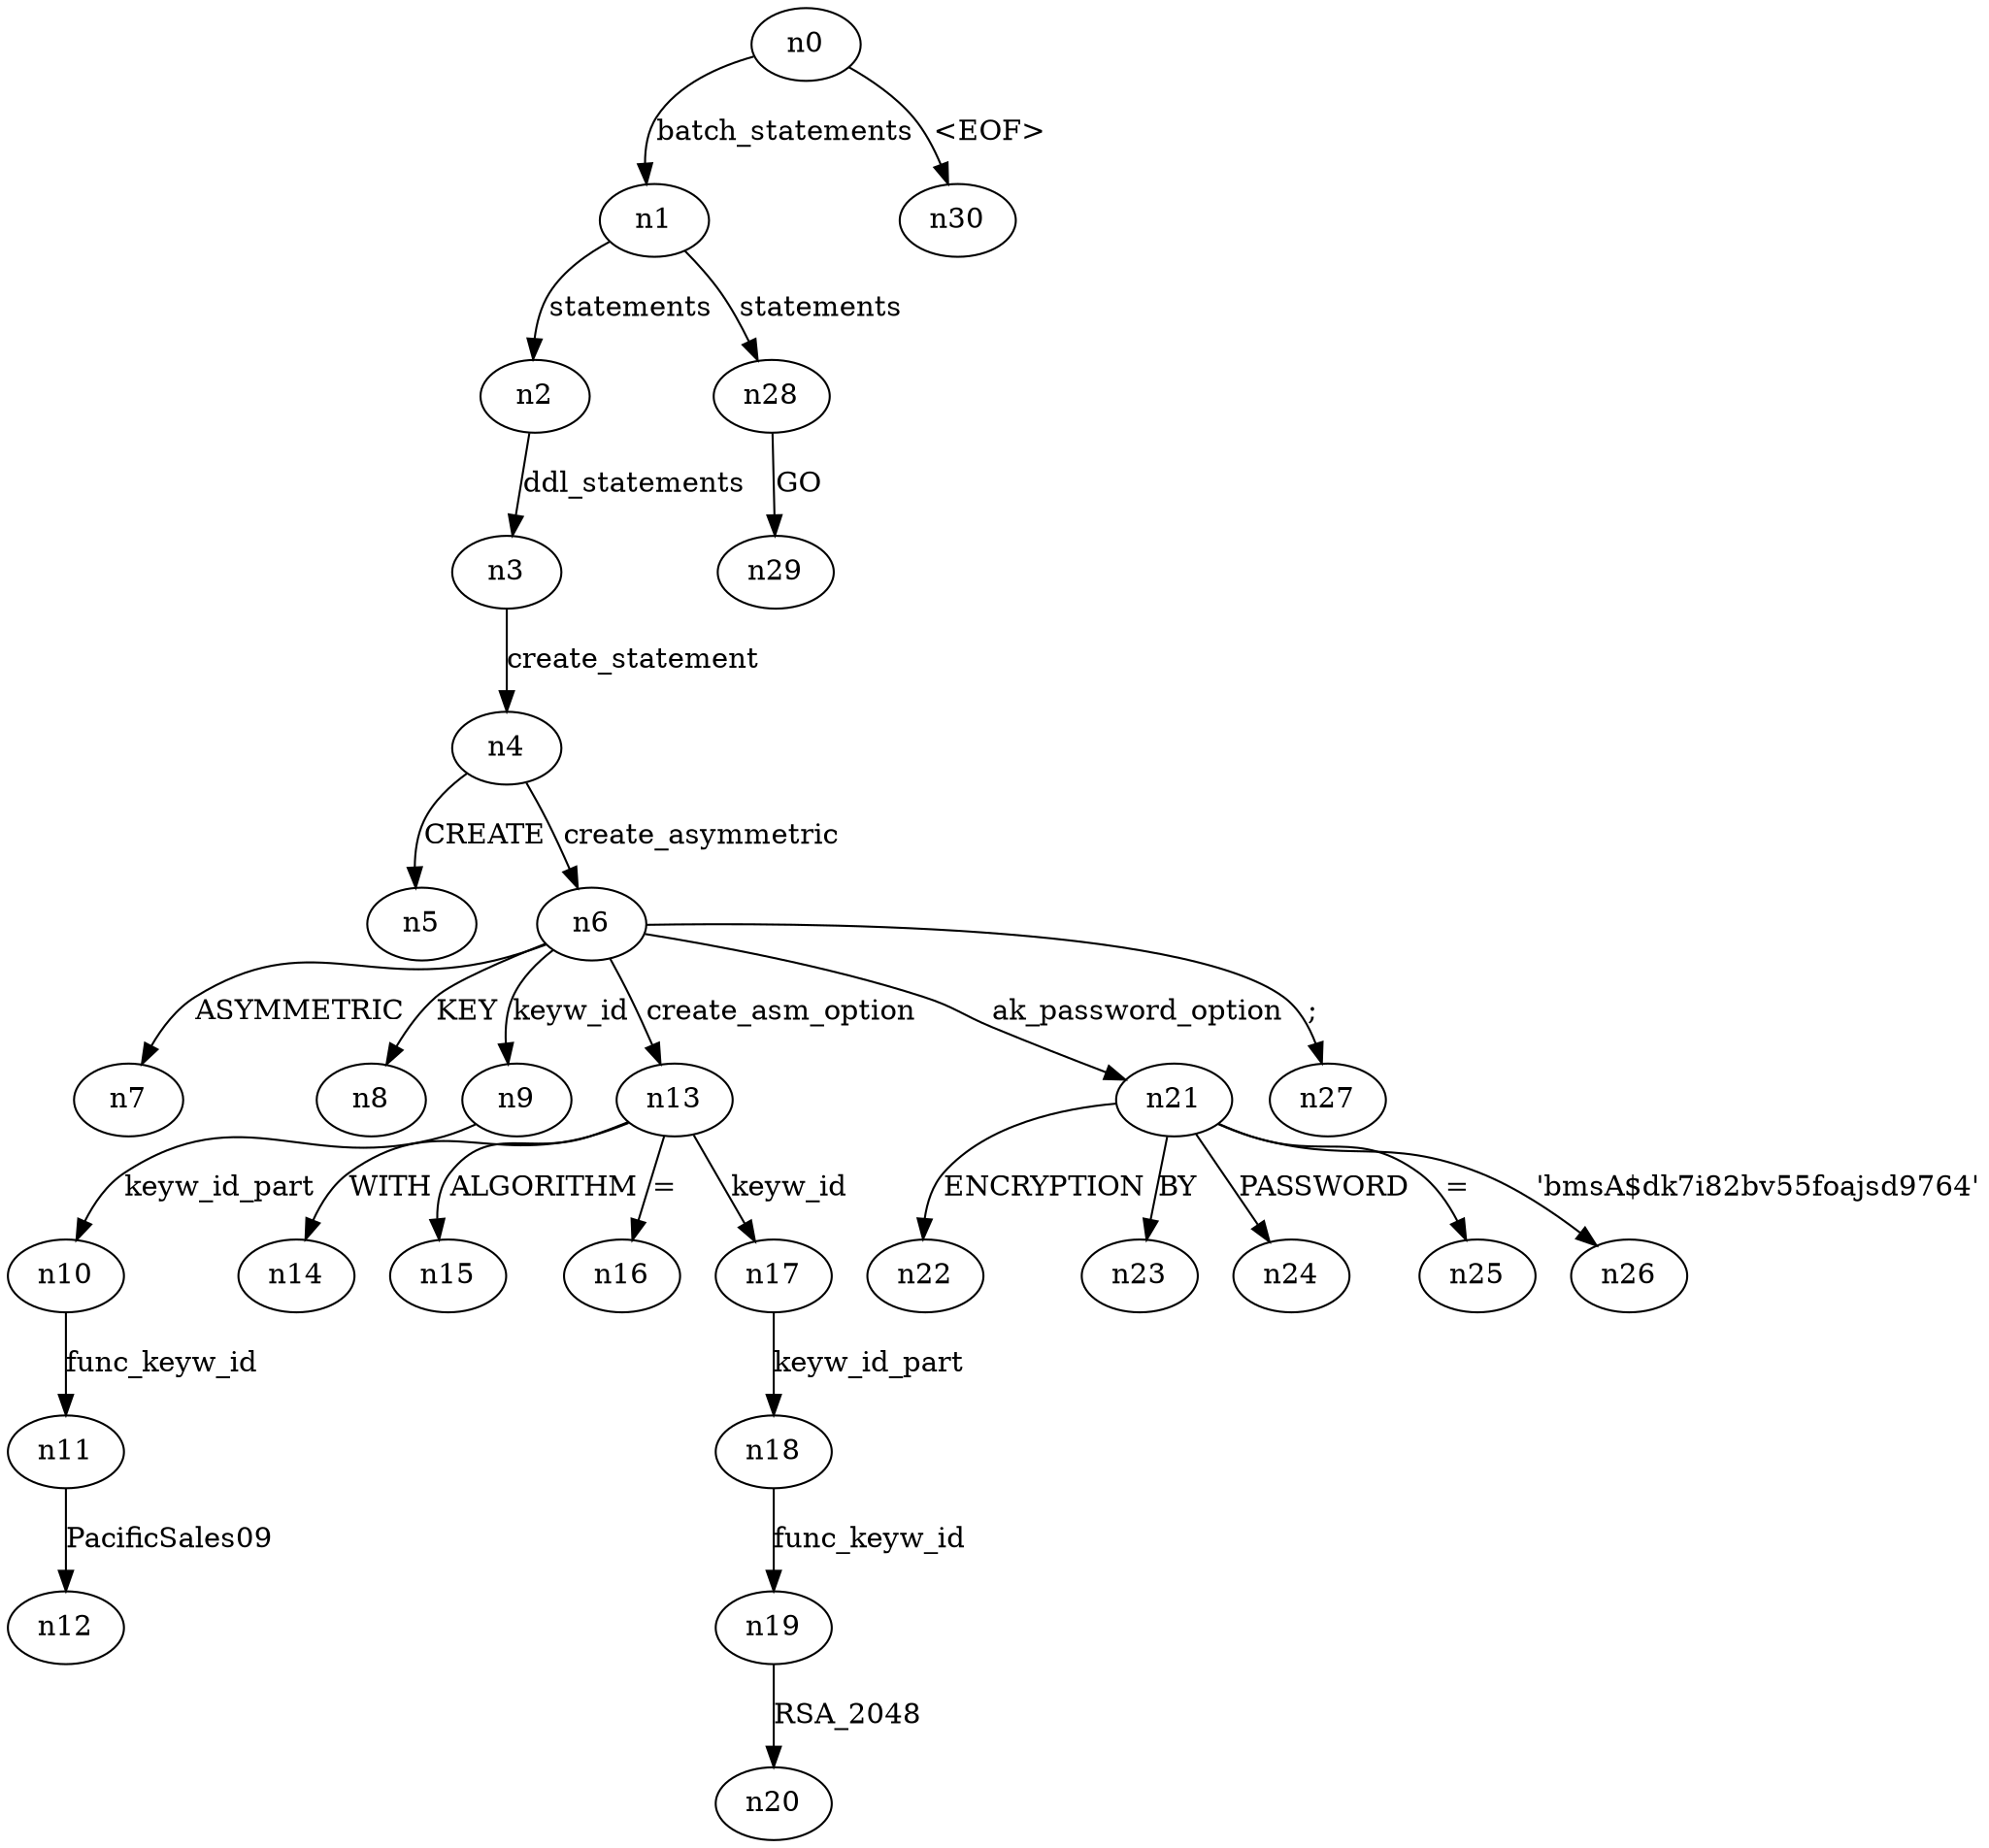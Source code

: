 digraph ParseTree {
  n0 -> n1 [label="batch_statements"];
  n1 -> n2 [label="statements"];
  n2 -> n3 [label="ddl_statements"];
  n3 -> n4 [label="create_statement"];
  n4 -> n5 [label="CREATE"];
  n4 -> n6 [label="create_asymmetric"];
  n6 -> n7 [label="ASYMMETRIC"];
  n6 -> n8 [label="KEY"];
  n6 -> n9 [label="keyw_id"];
  n9 -> n10 [label="keyw_id_part"];
  n10 -> n11 [label="func_keyw_id"];
  n11 -> n12 [label="PacificSales09"];
  n6 -> n13 [label="create_asm_option"];
  n13 -> n14 [label="WITH"];
  n13 -> n15 [label="ALGORITHM"];
  n13 -> n16 [label="="];
  n13 -> n17 [label="keyw_id"];
  n17 -> n18 [label="keyw_id_part"];
  n18 -> n19 [label="func_keyw_id"];
  n19 -> n20 [label="RSA_2048"];
  n6 -> n21 [label="ak_password_option"];
  n21 -> n22 [label="ENCRYPTION"];
  n21 -> n23 [label="BY"];
  n21 -> n24 [label="PASSWORD"];
  n21 -> n25 [label="="];
  n21 -> n26 [label="'bmsA$dk7i82bv55foajsd9764'"];
  n6 -> n27 [label=";"];
  n1 -> n28 [label="statements"];
  n28 -> n29 [label="GO"];
  n0 -> n30 [label="<EOF>"];
}